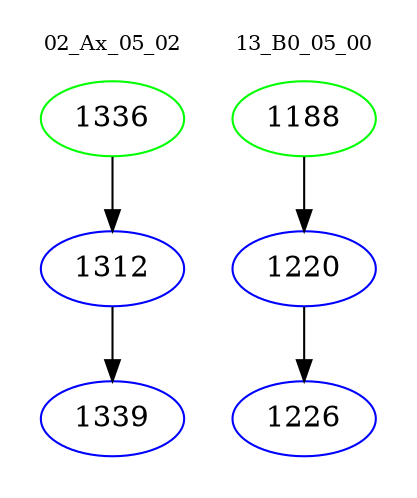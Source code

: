 digraph{
subgraph cluster_0 {
color = white
label = "02_Ax_05_02";
fontsize=10;
T0_1336 [label="1336", color="green"]
T0_1336 -> T0_1312 [color="black"]
T0_1312 [label="1312", color="blue"]
T0_1312 -> T0_1339 [color="black"]
T0_1339 [label="1339", color="blue"]
}
subgraph cluster_1 {
color = white
label = "13_B0_05_00";
fontsize=10;
T1_1188 [label="1188", color="green"]
T1_1188 -> T1_1220 [color="black"]
T1_1220 [label="1220", color="blue"]
T1_1220 -> T1_1226 [color="black"]
T1_1226 [label="1226", color="blue"]
}
}
